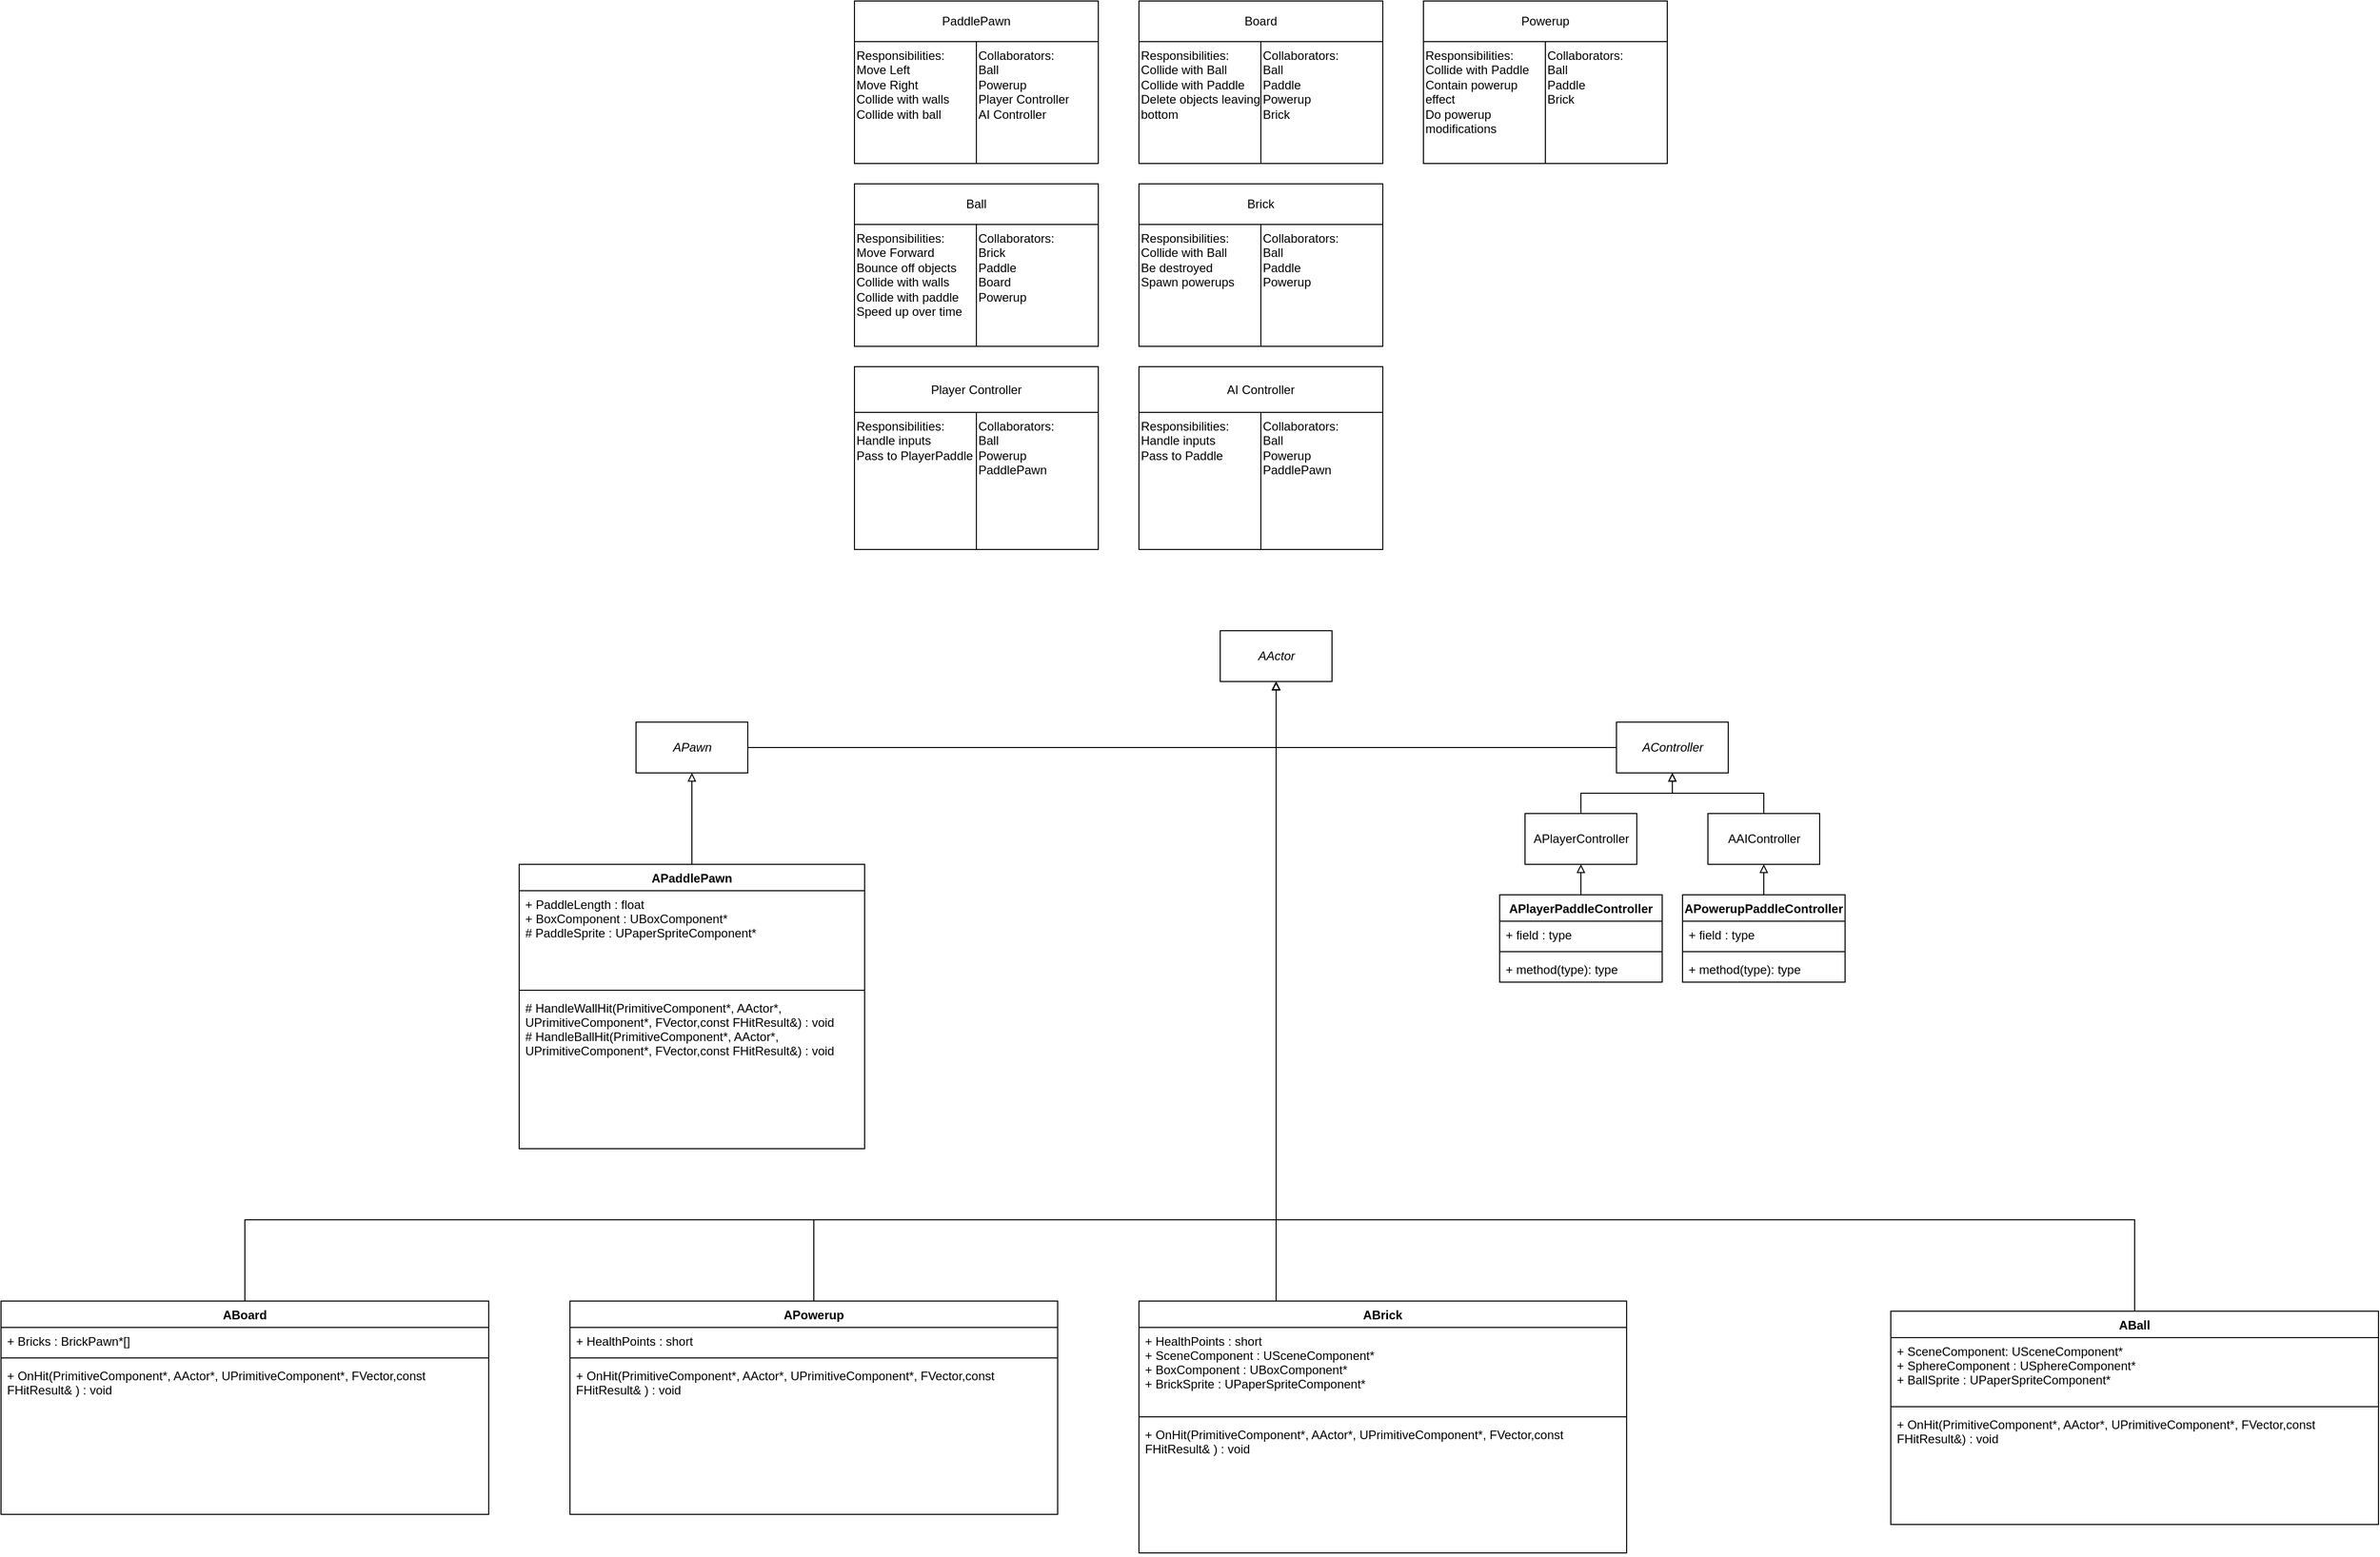 <mxfile version="20.5.1" type="device"><diagram id="Ho-B-RkuxmMPtl5zC5Pr" name="Page-1"><mxGraphModel dx="1890" dy="1515" grid="1" gridSize="10" guides="1" tooltips="1" connect="1" arrows="1" fold="1" page="1" pageScale="1" pageWidth="850" pageHeight="1100" math="0" shadow="0"><root><mxCell id="0"/><mxCell id="1" parent="0"/><mxCell id="bUyKYIeR4zsb5nGHVlZy-1" value="" style="shape=table;startSize=0;container=1;collapsible=0;childLayout=tableLayout;" parent="1" vertex="1"><mxGeometry x="40" y="40" width="240" height="160" as="geometry"/></mxCell><mxCell id="bUyKYIeR4zsb5nGHVlZy-2" value="" style="shape=tableRow;horizontal=0;startSize=0;swimlaneHead=0;swimlaneBody=0;top=0;left=0;bottom=0;right=0;collapsible=0;dropTarget=0;fillColor=none;points=[[0,0.5],[1,0.5]];portConstraint=eastwest;" parent="bUyKYIeR4zsb5nGHVlZy-1" vertex="1"><mxGeometry width="240" height="40" as="geometry"/></mxCell><mxCell id="bUyKYIeR4zsb5nGHVlZy-3" value="PaddlePawn" style="shape=partialRectangle;html=1;whiteSpace=wrap;connectable=0;overflow=hidden;fillColor=none;top=0;left=0;bottom=0;right=0;pointerEvents=1;rowspan=1;colspan=2;" parent="bUyKYIeR4zsb5nGHVlZy-2" vertex="1"><mxGeometry width="240" height="40" as="geometry"><mxRectangle width="120" height="40" as="alternateBounds"/></mxGeometry></mxCell><mxCell id="bUyKYIeR4zsb5nGHVlZy-4" value="" style="shape=partialRectangle;html=1;whiteSpace=wrap;connectable=0;overflow=hidden;fillColor=none;top=0;left=0;bottom=0;right=0;pointerEvents=1;" parent="bUyKYIeR4zsb5nGHVlZy-2" vertex="1" visible="0"><mxGeometry x="120" width="120" height="40" as="geometry"><mxRectangle width="120" height="40" as="alternateBounds"/></mxGeometry></mxCell><mxCell id="bUyKYIeR4zsb5nGHVlZy-5" value="" style="shape=tableRow;horizontal=0;startSize=0;swimlaneHead=0;swimlaneBody=0;top=0;left=0;bottom=0;right=0;collapsible=0;dropTarget=0;fillColor=none;points=[[0,0.5],[1,0.5]];portConstraint=eastwest;" parent="bUyKYIeR4zsb5nGHVlZy-1" vertex="1"><mxGeometry y="40" width="240" height="120" as="geometry"/></mxCell><mxCell id="bUyKYIeR4zsb5nGHVlZy-6" value="Responsibilities:&lt;br&gt;Move Left&lt;br&gt;Move Right&lt;br&gt;Collide with walls&lt;br&gt;Collide with ball" style="shape=partialRectangle;html=1;whiteSpace=wrap;connectable=0;overflow=hidden;fillColor=none;top=0;left=0;bottom=0;right=0;pointerEvents=1;align=left;verticalAlign=top;" parent="bUyKYIeR4zsb5nGHVlZy-5" vertex="1"><mxGeometry width="120" height="120" as="geometry"><mxRectangle width="120" height="120" as="alternateBounds"/></mxGeometry></mxCell><mxCell id="bUyKYIeR4zsb5nGHVlZy-7" value="Collaborators:&lt;br&gt;Ball&lt;br&gt;Powerup&lt;br&gt;Player Controller&lt;br&gt;AI Controller" style="shape=partialRectangle;html=1;whiteSpace=wrap;connectable=0;overflow=hidden;fillColor=none;top=0;left=0;bottom=0;right=0;pointerEvents=1;align=left;verticalAlign=top;" parent="bUyKYIeR4zsb5nGHVlZy-5" vertex="1"><mxGeometry x="120" width="120" height="120" as="geometry"><mxRectangle width="120" height="120" as="alternateBounds"/></mxGeometry></mxCell><mxCell id="bUyKYIeR4zsb5nGHVlZy-8" value="" style="shape=table;startSize=0;container=1;collapsible=0;childLayout=tableLayout;" parent="1" vertex="1"><mxGeometry x="320" y="40" width="240" height="160" as="geometry"/></mxCell><mxCell id="bUyKYIeR4zsb5nGHVlZy-9" value="" style="shape=tableRow;horizontal=0;startSize=0;swimlaneHead=0;swimlaneBody=0;top=0;left=0;bottom=0;right=0;collapsible=0;dropTarget=0;fillColor=none;points=[[0,0.5],[1,0.5]];portConstraint=eastwest;" parent="bUyKYIeR4zsb5nGHVlZy-8" vertex="1"><mxGeometry width="240" height="40" as="geometry"/></mxCell><mxCell id="bUyKYIeR4zsb5nGHVlZy-10" value="Board" style="shape=partialRectangle;html=1;whiteSpace=wrap;connectable=0;overflow=hidden;fillColor=none;top=0;left=0;bottom=0;right=0;pointerEvents=1;rowspan=1;colspan=2;" parent="bUyKYIeR4zsb5nGHVlZy-9" vertex="1"><mxGeometry width="240" height="40" as="geometry"><mxRectangle width="120" height="40" as="alternateBounds"/></mxGeometry></mxCell><mxCell id="bUyKYIeR4zsb5nGHVlZy-11" value="" style="shape=partialRectangle;html=1;whiteSpace=wrap;connectable=0;overflow=hidden;fillColor=none;top=0;left=0;bottom=0;right=0;pointerEvents=1;" parent="bUyKYIeR4zsb5nGHVlZy-9" vertex="1" visible="0"><mxGeometry x="120" width="120" height="40" as="geometry"><mxRectangle width="120" height="40" as="alternateBounds"/></mxGeometry></mxCell><mxCell id="bUyKYIeR4zsb5nGHVlZy-12" value="" style="shape=tableRow;horizontal=0;startSize=0;swimlaneHead=0;swimlaneBody=0;top=0;left=0;bottom=0;right=0;collapsible=0;dropTarget=0;fillColor=none;points=[[0,0.5],[1,0.5]];portConstraint=eastwest;" parent="bUyKYIeR4zsb5nGHVlZy-8" vertex="1"><mxGeometry y="40" width="240" height="120" as="geometry"/></mxCell><mxCell id="bUyKYIeR4zsb5nGHVlZy-13" value="Responsibilities:&lt;br&gt;Collide with Ball&lt;br&gt;Collide with Paddle&lt;br&gt;Delete objects leaving bottom" style="shape=partialRectangle;html=1;whiteSpace=wrap;connectable=0;overflow=hidden;fillColor=none;top=0;left=0;bottom=0;right=0;pointerEvents=1;align=left;verticalAlign=top;" parent="bUyKYIeR4zsb5nGHVlZy-12" vertex="1"><mxGeometry width="120" height="120" as="geometry"><mxRectangle width="120" height="120" as="alternateBounds"/></mxGeometry></mxCell><mxCell id="bUyKYIeR4zsb5nGHVlZy-14" value="Collaborators:&lt;br&gt;Ball&lt;br&gt;Paddle&lt;br&gt;Powerup&lt;br&gt;Brick" style="shape=partialRectangle;html=1;whiteSpace=wrap;connectable=0;overflow=hidden;fillColor=none;top=0;left=0;bottom=0;right=0;pointerEvents=1;align=left;verticalAlign=top;" parent="bUyKYIeR4zsb5nGHVlZy-12" vertex="1"><mxGeometry x="120" width="120" height="120" as="geometry"><mxRectangle width="120" height="120" as="alternateBounds"/></mxGeometry></mxCell><mxCell id="bUyKYIeR4zsb5nGHVlZy-15" value="" style="shape=table;startSize=0;container=1;collapsible=0;childLayout=tableLayout;" parent="1" vertex="1"><mxGeometry x="40" y="220" width="240" height="160" as="geometry"/></mxCell><mxCell id="bUyKYIeR4zsb5nGHVlZy-16" value="" style="shape=tableRow;horizontal=0;startSize=0;swimlaneHead=0;swimlaneBody=0;top=0;left=0;bottom=0;right=0;collapsible=0;dropTarget=0;fillColor=none;points=[[0,0.5],[1,0.5]];portConstraint=eastwest;" parent="bUyKYIeR4zsb5nGHVlZy-15" vertex="1"><mxGeometry width="240" height="40" as="geometry"/></mxCell><mxCell id="bUyKYIeR4zsb5nGHVlZy-17" value="Ball" style="shape=partialRectangle;html=1;whiteSpace=wrap;connectable=0;overflow=hidden;fillColor=none;top=0;left=0;bottom=0;right=0;pointerEvents=1;rowspan=1;colspan=2;" parent="bUyKYIeR4zsb5nGHVlZy-16" vertex="1"><mxGeometry width="240" height="40" as="geometry"><mxRectangle width="120" height="40" as="alternateBounds"/></mxGeometry></mxCell><mxCell id="bUyKYIeR4zsb5nGHVlZy-18" value="" style="shape=partialRectangle;html=1;whiteSpace=wrap;connectable=0;overflow=hidden;fillColor=none;top=0;left=0;bottom=0;right=0;pointerEvents=1;" parent="bUyKYIeR4zsb5nGHVlZy-16" vertex="1" visible="0"><mxGeometry x="120" width="120" height="40" as="geometry"><mxRectangle width="120" height="40" as="alternateBounds"/></mxGeometry></mxCell><mxCell id="bUyKYIeR4zsb5nGHVlZy-19" value="" style="shape=tableRow;horizontal=0;startSize=0;swimlaneHead=0;swimlaneBody=0;top=0;left=0;bottom=0;right=0;collapsible=0;dropTarget=0;fillColor=none;points=[[0,0.5],[1,0.5]];portConstraint=eastwest;" parent="bUyKYIeR4zsb5nGHVlZy-15" vertex="1"><mxGeometry y="40" width="240" height="120" as="geometry"/></mxCell><mxCell id="bUyKYIeR4zsb5nGHVlZy-20" value="Responsibilities:&lt;br&gt;Move Forward&lt;br&gt;Bounce off objects&lt;br&gt;Collide with walls&lt;br&gt;Collide with paddle&lt;br&gt;Speed up over time" style="shape=partialRectangle;html=1;whiteSpace=wrap;connectable=0;overflow=hidden;fillColor=none;top=0;left=0;bottom=0;right=0;pointerEvents=1;align=left;verticalAlign=top;" parent="bUyKYIeR4zsb5nGHVlZy-19" vertex="1"><mxGeometry width="120" height="120" as="geometry"><mxRectangle width="120" height="120" as="alternateBounds"/></mxGeometry></mxCell><mxCell id="bUyKYIeR4zsb5nGHVlZy-21" value="Collaborators:&lt;br&gt;Brick&lt;br&gt;Paddle&lt;br&gt;Board&lt;br&gt;Powerup" style="shape=partialRectangle;html=1;whiteSpace=wrap;connectable=0;overflow=hidden;fillColor=none;top=0;left=0;bottom=0;right=0;pointerEvents=1;align=left;verticalAlign=top;" parent="bUyKYIeR4zsb5nGHVlZy-19" vertex="1"><mxGeometry x="120" width="120" height="120" as="geometry"><mxRectangle width="120" height="120" as="alternateBounds"/></mxGeometry></mxCell><mxCell id="bUyKYIeR4zsb5nGHVlZy-22" value="" style="shape=table;startSize=0;container=1;collapsible=0;childLayout=tableLayout;" parent="1" vertex="1"><mxGeometry x="320" y="220" width="240" height="160" as="geometry"/></mxCell><mxCell id="bUyKYIeR4zsb5nGHVlZy-23" value="" style="shape=tableRow;horizontal=0;startSize=0;swimlaneHead=0;swimlaneBody=0;top=0;left=0;bottom=0;right=0;collapsible=0;dropTarget=0;fillColor=none;points=[[0,0.5],[1,0.5]];portConstraint=eastwest;" parent="bUyKYIeR4zsb5nGHVlZy-22" vertex="1"><mxGeometry width="240" height="40" as="geometry"/></mxCell><mxCell id="bUyKYIeR4zsb5nGHVlZy-24" value="Brick" style="shape=partialRectangle;html=1;whiteSpace=wrap;connectable=0;overflow=hidden;fillColor=none;top=0;left=0;bottom=0;right=0;pointerEvents=1;rowspan=1;colspan=2;" parent="bUyKYIeR4zsb5nGHVlZy-23" vertex="1"><mxGeometry width="240" height="40" as="geometry"><mxRectangle width="120" height="40" as="alternateBounds"/></mxGeometry></mxCell><mxCell id="bUyKYIeR4zsb5nGHVlZy-25" value="" style="shape=partialRectangle;html=1;whiteSpace=wrap;connectable=0;overflow=hidden;fillColor=none;top=0;left=0;bottom=0;right=0;pointerEvents=1;" parent="bUyKYIeR4zsb5nGHVlZy-23" vertex="1" visible="0"><mxGeometry x="120" width="120" height="40" as="geometry"><mxRectangle width="120" height="40" as="alternateBounds"/></mxGeometry></mxCell><mxCell id="bUyKYIeR4zsb5nGHVlZy-26" value="" style="shape=tableRow;horizontal=0;startSize=0;swimlaneHead=0;swimlaneBody=0;top=0;left=0;bottom=0;right=0;collapsible=0;dropTarget=0;fillColor=none;points=[[0,0.5],[1,0.5]];portConstraint=eastwest;" parent="bUyKYIeR4zsb5nGHVlZy-22" vertex="1"><mxGeometry y="40" width="240" height="120" as="geometry"/></mxCell><mxCell id="bUyKYIeR4zsb5nGHVlZy-27" value="Responsibilities:&lt;br&gt;Collide with Ball&lt;br&gt;Be destroyed&lt;br&gt;Spawn powerups" style="shape=partialRectangle;html=1;whiteSpace=wrap;connectable=0;overflow=hidden;fillColor=none;top=0;left=0;bottom=0;right=0;pointerEvents=1;align=left;verticalAlign=top;" parent="bUyKYIeR4zsb5nGHVlZy-26" vertex="1"><mxGeometry width="120" height="120" as="geometry"><mxRectangle width="120" height="120" as="alternateBounds"/></mxGeometry></mxCell><mxCell id="bUyKYIeR4zsb5nGHVlZy-28" value="Collaborators:&lt;br&gt;Ball&lt;br&gt;Paddle&lt;br&gt;Powerup" style="shape=partialRectangle;html=1;whiteSpace=wrap;connectable=0;overflow=hidden;fillColor=none;top=0;left=0;bottom=0;right=0;pointerEvents=1;align=left;verticalAlign=top;" parent="bUyKYIeR4zsb5nGHVlZy-26" vertex="1"><mxGeometry x="120" width="120" height="120" as="geometry"><mxRectangle width="120" height="120" as="alternateBounds"/></mxGeometry></mxCell><mxCell id="bUyKYIeR4zsb5nGHVlZy-29" value="" style="shape=table;startSize=0;container=1;collapsible=0;childLayout=tableLayout;" parent="1" vertex="1"><mxGeometry x="600" y="40" width="240" height="160" as="geometry"/></mxCell><mxCell id="bUyKYIeR4zsb5nGHVlZy-30" value="" style="shape=tableRow;horizontal=0;startSize=0;swimlaneHead=0;swimlaneBody=0;top=0;left=0;bottom=0;right=0;collapsible=0;dropTarget=0;fillColor=none;points=[[0,0.5],[1,0.5]];portConstraint=eastwest;" parent="bUyKYIeR4zsb5nGHVlZy-29" vertex="1"><mxGeometry width="240" height="40" as="geometry"/></mxCell><mxCell id="bUyKYIeR4zsb5nGHVlZy-31" value="Powerup" style="shape=partialRectangle;html=1;whiteSpace=wrap;connectable=0;overflow=hidden;fillColor=none;top=0;left=0;bottom=0;right=0;pointerEvents=1;rowspan=1;colspan=2;" parent="bUyKYIeR4zsb5nGHVlZy-30" vertex="1"><mxGeometry width="240" height="40" as="geometry"><mxRectangle width="120" height="40" as="alternateBounds"/></mxGeometry></mxCell><mxCell id="bUyKYIeR4zsb5nGHVlZy-32" value="" style="shape=partialRectangle;html=1;whiteSpace=wrap;connectable=0;overflow=hidden;fillColor=none;top=0;left=0;bottom=0;right=0;pointerEvents=1;" parent="bUyKYIeR4zsb5nGHVlZy-30" vertex="1" visible="0"><mxGeometry x="120" width="120" height="40" as="geometry"><mxRectangle width="120" height="40" as="alternateBounds"/></mxGeometry></mxCell><mxCell id="bUyKYIeR4zsb5nGHVlZy-33" value="" style="shape=tableRow;horizontal=0;startSize=0;swimlaneHead=0;swimlaneBody=0;top=0;left=0;bottom=0;right=0;collapsible=0;dropTarget=0;fillColor=none;points=[[0,0.5],[1,0.5]];portConstraint=eastwest;" parent="bUyKYIeR4zsb5nGHVlZy-29" vertex="1"><mxGeometry y="40" width="240" height="120" as="geometry"/></mxCell><mxCell id="bUyKYIeR4zsb5nGHVlZy-34" value="Responsibilities:&lt;br&gt;Collide with Paddle&lt;br&gt;Contain powerup effect&lt;br&gt;Do powerup modifications" style="shape=partialRectangle;html=1;whiteSpace=wrap;connectable=0;overflow=hidden;fillColor=none;top=0;left=0;bottom=0;right=0;pointerEvents=1;align=left;verticalAlign=top;" parent="bUyKYIeR4zsb5nGHVlZy-33" vertex="1"><mxGeometry width="120" height="120" as="geometry"><mxRectangle width="120" height="120" as="alternateBounds"/></mxGeometry></mxCell><mxCell id="bUyKYIeR4zsb5nGHVlZy-35" value="Collaborators:&lt;br&gt;Ball&lt;br&gt;Paddle&lt;br&gt;Brick" style="shape=partialRectangle;html=1;whiteSpace=wrap;connectable=0;overflow=hidden;fillColor=none;top=0;left=0;bottom=0;right=0;pointerEvents=1;align=left;verticalAlign=top;" parent="bUyKYIeR4zsb5nGHVlZy-33" vertex="1"><mxGeometry x="120" width="120" height="120" as="geometry"><mxRectangle width="120" height="120" as="alternateBounds"/></mxGeometry></mxCell><mxCell id="-lI7ovpHppfsJtkFs-yP-1" value="" style="shape=table;startSize=0;container=1;collapsible=0;childLayout=tableLayout;" parent="1" vertex="1"><mxGeometry x="40" y="400" width="240" height="180" as="geometry"/></mxCell><mxCell id="-lI7ovpHppfsJtkFs-yP-2" value="" style="shape=tableRow;horizontal=0;startSize=0;swimlaneHead=0;swimlaneBody=0;top=0;left=0;bottom=0;right=0;collapsible=0;dropTarget=0;fillColor=none;points=[[0,0.5],[1,0.5]];portConstraint=eastwest;" parent="-lI7ovpHppfsJtkFs-yP-1" vertex="1"><mxGeometry width="240" height="45" as="geometry"/></mxCell><mxCell id="-lI7ovpHppfsJtkFs-yP-3" value="Player Controller" style="shape=partialRectangle;html=1;whiteSpace=wrap;connectable=0;overflow=hidden;fillColor=none;top=0;left=0;bottom=0;right=0;pointerEvents=1;rowspan=1;colspan=2;" parent="-lI7ovpHppfsJtkFs-yP-2" vertex="1"><mxGeometry width="240" height="45" as="geometry"><mxRectangle width="120" height="45" as="alternateBounds"/></mxGeometry></mxCell><mxCell id="-lI7ovpHppfsJtkFs-yP-4" value="" style="shape=partialRectangle;html=1;whiteSpace=wrap;connectable=0;overflow=hidden;fillColor=none;top=0;left=0;bottom=0;right=0;pointerEvents=1;" parent="-lI7ovpHppfsJtkFs-yP-2" vertex="1" visible="0"><mxGeometry x="120" width="120" height="45" as="geometry"><mxRectangle width="120" height="45" as="alternateBounds"/></mxGeometry></mxCell><mxCell id="-lI7ovpHppfsJtkFs-yP-5" value="" style="shape=tableRow;horizontal=0;startSize=0;swimlaneHead=0;swimlaneBody=0;top=0;left=0;bottom=0;right=0;collapsible=0;dropTarget=0;fillColor=none;points=[[0,0.5],[1,0.5]];portConstraint=eastwest;" parent="-lI7ovpHppfsJtkFs-yP-1" vertex="1"><mxGeometry y="45" width="240" height="135" as="geometry"/></mxCell><mxCell id="-lI7ovpHppfsJtkFs-yP-6" value="Responsibilities:&lt;br&gt;Handle inputs &lt;br&gt;Pass to PlayerPaddle&lt;br&gt;" style="shape=partialRectangle;html=1;whiteSpace=wrap;connectable=0;overflow=hidden;fillColor=none;top=0;left=0;bottom=0;right=0;pointerEvents=1;align=left;verticalAlign=top;" parent="-lI7ovpHppfsJtkFs-yP-5" vertex="1"><mxGeometry width="120" height="135" as="geometry"><mxRectangle width="120" height="135" as="alternateBounds"/></mxGeometry></mxCell><mxCell id="-lI7ovpHppfsJtkFs-yP-7" value="Collaborators:&lt;br&gt;Ball&lt;br&gt;Powerup&lt;br&gt;PaddlePawn" style="shape=partialRectangle;html=1;whiteSpace=wrap;connectable=0;overflow=hidden;fillColor=none;top=0;left=0;bottom=0;right=0;pointerEvents=1;align=left;verticalAlign=top;" parent="-lI7ovpHppfsJtkFs-yP-5" vertex="1"><mxGeometry x="120" width="120" height="135" as="geometry"><mxRectangle width="120" height="135" as="alternateBounds"/></mxGeometry></mxCell><mxCell id="-lI7ovpHppfsJtkFs-yP-22" style="edgeStyle=orthogonalEdgeStyle;rounded=0;orthogonalLoop=1;jettySize=auto;html=1;endArrow=block;endFill=0;" parent="1" source="-lI7ovpHppfsJtkFs-yP-8" target="-lI7ovpHppfsJtkFs-yP-19" edge="1"><mxGeometry relative="1" as="geometry"/></mxCell><mxCell id="-lI7ovpHppfsJtkFs-yP-8" value="APaddlePawn" style="swimlane;fontStyle=1;align=center;verticalAlign=top;childLayout=stackLayout;horizontal=1;startSize=26;horizontalStack=0;resizeParent=1;resizeParentMax=0;resizeLast=0;collapsible=1;marginBottom=0;" parent="1" vertex="1"><mxGeometry x="-290" y="890" width="340" height="280" as="geometry"/></mxCell><mxCell id="-lI7ovpHppfsJtkFs-yP-9" value="+ PaddleLength : float&#10;+ BoxComponent : UBoxComponent*&#10;# PaddleSprite : UPaperSpriteComponent*" style="text;strokeColor=none;fillColor=none;align=left;verticalAlign=top;spacingLeft=4;spacingRight=4;overflow=hidden;rotatable=0;points=[[0,0.5],[1,0.5]];portConstraint=eastwest;" parent="-lI7ovpHppfsJtkFs-yP-8" vertex="1"><mxGeometry y="26" width="340" height="94" as="geometry"/></mxCell><mxCell id="-lI7ovpHppfsJtkFs-yP-10" value="" style="line;strokeWidth=1;fillColor=none;align=left;verticalAlign=middle;spacingTop=-1;spacingLeft=3;spacingRight=3;rotatable=0;labelPosition=right;points=[];portConstraint=eastwest;strokeColor=inherit;" parent="-lI7ovpHppfsJtkFs-yP-8" vertex="1"><mxGeometry y="120" width="340" height="8" as="geometry"/></mxCell><mxCell id="-lI7ovpHppfsJtkFs-yP-11" value="# HandleWallHit(PrimitiveComponent*, AActor*,&#10;UPrimitiveComponent*, FVector,const FHitResult&amp;) : void&#10;# HandleBallHit(PrimitiveComponent*, AActor*,&#10;UPrimitiveComponent*, FVector,const FHitResult&amp;) : void&#10;" style="text;strokeColor=none;fillColor=none;align=left;verticalAlign=top;spacingLeft=4;spacingRight=4;overflow=hidden;rotatable=0;points=[[0,0.5],[1,0.5]];portConstraint=eastwest;rounded=0;" parent="-lI7ovpHppfsJtkFs-yP-8" vertex="1"><mxGeometry y="128" width="340" height="152" as="geometry"/></mxCell><mxCell id="-lI7ovpHppfsJtkFs-yP-12" value="" style="shape=table;startSize=0;container=1;collapsible=0;childLayout=tableLayout;" parent="1" vertex="1"><mxGeometry x="320" y="400" width="240" height="180" as="geometry"/></mxCell><mxCell id="-lI7ovpHppfsJtkFs-yP-13" value="" style="shape=tableRow;horizontal=0;startSize=0;swimlaneHead=0;swimlaneBody=0;top=0;left=0;bottom=0;right=0;collapsible=0;dropTarget=0;fillColor=none;points=[[0,0.5],[1,0.5]];portConstraint=eastwest;" parent="-lI7ovpHppfsJtkFs-yP-12" vertex="1"><mxGeometry width="240" height="45" as="geometry"/></mxCell><mxCell id="-lI7ovpHppfsJtkFs-yP-14" value="AI Controller" style="shape=partialRectangle;html=1;whiteSpace=wrap;connectable=0;overflow=hidden;fillColor=none;top=0;left=0;bottom=0;right=0;pointerEvents=1;rowspan=1;colspan=2;" parent="-lI7ovpHppfsJtkFs-yP-13" vertex="1"><mxGeometry width="240" height="45" as="geometry"><mxRectangle width="120" height="45" as="alternateBounds"/></mxGeometry></mxCell><mxCell id="-lI7ovpHppfsJtkFs-yP-15" value="" style="shape=partialRectangle;html=1;whiteSpace=wrap;connectable=0;overflow=hidden;fillColor=none;top=0;left=0;bottom=0;right=0;pointerEvents=1;" parent="-lI7ovpHppfsJtkFs-yP-13" vertex="1" visible="0"><mxGeometry x="120" width="120" height="45" as="geometry"><mxRectangle width="120" height="45" as="alternateBounds"/></mxGeometry></mxCell><mxCell id="-lI7ovpHppfsJtkFs-yP-16" value="" style="shape=tableRow;horizontal=0;startSize=0;swimlaneHead=0;swimlaneBody=0;top=0;left=0;bottom=0;right=0;collapsible=0;dropTarget=0;fillColor=none;points=[[0,0.5],[1,0.5]];portConstraint=eastwest;" parent="-lI7ovpHppfsJtkFs-yP-12" vertex="1"><mxGeometry y="45" width="240" height="135" as="geometry"/></mxCell><mxCell id="-lI7ovpHppfsJtkFs-yP-17" value="Responsibilities:&lt;br&gt;Handle inputs &lt;br&gt;Pass to Paddle" style="shape=partialRectangle;html=1;whiteSpace=wrap;connectable=0;overflow=hidden;fillColor=none;top=0;left=0;bottom=0;right=0;pointerEvents=1;align=left;verticalAlign=top;" parent="-lI7ovpHppfsJtkFs-yP-16" vertex="1"><mxGeometry width="120" height="135" as="geometry"><mxRectangle width="120" height="135" as="alternateBounds"/></mxGeometry></mxCell><mxCell id="-lI7ovpHppfsJtkFs-yP-18" value="Collaborators:&lt;br&gt;Ball&lt;br&gt;Powerup&lt;br&gt;PaddlePawn" style="shape=partialRectangle;html=1;whiteSpace=wrap;connectable=0;overflow=hidden;fillColor=none;top=0;left=0;bottom=0;right=0;pointerEvents=1;align=left;verticalAlign=top;" parent="-lI7ovpHppfsJtkFs-yP-16" vertex="1"><mxGeometry x="120" width="120" height="135" as="geometry"><mxRectangle width="120" height="135" as="alternateBounds"/></mxGeometry></mxCell><mxCell id="-lI7ovpHppfsJtkFs-yP-21" style="edgeStyle=orthogonalEdgeStyle;rounded=0;orthogonalLoop=1;jettySize=auto;html=1;endArrow=block;endFill=0;" parent="1" source="-lI7ovpHppfsJtkFs-yP-19" target="-lI7ovpHppfsJtkFs-yP-20" edge="1"><mxGeometry relative="1" as="geometry"/></mxCell><mxCell id="-lI7ovpHppfsJtkFs-yP-19" value="&lt;i&gt;APawn&lt;/i&gt;" style="html=1;" parent="1" vertex="1"><mxGeometry x="-175" y="750" width="110" height="50" as="geometry"/></mxCell><mxCell id="-lI7ovpHppfsJtkFs-yP-20" value="&lt;i&gt;AActor&lt;/i&gt;" style="html=1;" parent="1" vertex="1"><mxGeometry x="400" y="660" width="110" height="50" as="geometry"/></mxCell><mxCell id="-lI7ovpHppfsJtkFs-yP-62" style="edgeStyle=orthogonalEdgeStyle;rounded=0;orthogonalLoop=1;jettySize=auto;html=1;endArrow=block;endFill=0;" parent="1" source="-lI7ovpHppfsJtkFs-yP-23" target="-lI7ovpHppfsJtkFs-yP-20" edge="1"><mxGeometry relative="1" as="geometry"><Array as="points"><mxPoint x="1300" y="1240"/><mxPoint x="455" y="1240"/></Array></mxGeometry></mxCell><mxCell id="-lI7ovpHppfsJtkFs-yP-23" value="ABall" style="swimlane;fontStyle=1;align=center;verticalAlign=top;childLayout=stackLayout;horizontal=1;startSize=26;horizontalStack=0;resizeParent=1;resizeParentMax=0;resizeLast=0;collapsible=1;marginBottom=0;" parent="1" vertex="1"><mxGeometry x="1060" y="1330" width="480" height="210" as="geometry"><mxRectangle x="650" y="1140" width="70" height="30" as="alternateBounds"/></mxGeometry></mxCell><mxCell id="-lI7ovpHppfsJtkFs-yP-24" value="+ SceneComponent: USceneComponent*&#10;+ SphereComponent : USphereComponent*&#10;+ BallSprite : UPaperSpriteComponent*&#10;" style="text;strokeColor=none;fillColor=none;align=left;verticalAlign=top;spacingLeft=4;spacingRight=4;overflow=hidden;rotatable=0;points=[[0,0.5],[1,0.5]];portConstraint=eastwest;" parent="-lI7ovpHppfsJtkFs-yP-23" vertex="1"><mxGeometry y="26" width="480" height="64" as="geometry"/></mxCell><mxCell id="-lI7ovpHppfsJtkFs-yP-25" value="" style="line;strokeWidth=1;fillColor=none;align=left;verticalAlign=middle;spacingTop=-1;spacingLeft=3;spacingRight=3;rotatable=0;labelPosition=right;points=[];portConstraint=eastwest;strokeColor=inherit;" parent="-lI7ovpHppfsJtkFs-yP-23" vertex="1"><mxGeometry y="90" width="480" height="8" as="geometry"/></mxCell><mxCell id="-lI7ovpHppfsJtkFs-yP-26" value="+ OnHit(PrimitiveComponent*, AActor*, UPrimitiveComponent*, FVector,const FHitResult&amp;) : void" style="text;strokeColor=none;fillColor=none;align=left;verticalAlign=top;spacingLeft=4;spacingRight=4;overflow=hidden;rotatable=0;points=[[0,0.5],[1,0.5]];portConstraint=eastwest;whiteSpace=wrap;" parent="-lI7ovpHppfsJtkFs-yP-23" vertex="1"><mxGeometry y="98" width="480" height="112" as="geometry"/></mxCell><mxCell id="-lI7ovpHppfsJtkFs-yP-31" style="edgeStyle=orthogonalEdgeStyle;rounded=0;orthogonalLoop=1;jettySize=auto;html=1;endArrow=block;endFill=0;" parent="1" source="-lI7ovpHppfsJtkFs-yP-27" target="-lI7ovpHppfsJtkFs-yP-20" edge="1"><mxGeometry relative="1" as="geometry"><Array as="points"><mxPoint x="-560" y="1240"/><mxPoint x="455" y="1240"/></Array></mxGeometry></mxCell><mxCell id="-lI7ovpHppfsJtkFs-yP-27" value="ABoard" style="swimlane;fontStyle=1;align=center;verticalAlign=top;childLayout=stackLayout;horizontal=1;startSize=26;horizontalStack=0;resizeParent=1;resizeParentMax=0;resizeLast=0;collapsible=1;marginBottom=0;" parent="1" vertex="1"><mxGeometry x="-800" y="1320" width="480" height="210" as="geometry"/></mxCell><mxCell id="-lI7ovpHppfsJtkFs-yP-28" value="+ Bricks : BrickPawn*[]" style="text;strokeColor=none;fillColor=none;align=left;verticalAlign=top;spacingLeft=4;spacingRight=4;overflow=hidden;rotatable=0;points=[[0,0.5],[1,0.5]];portConstraint=eastwest;" parent="-lI7ovpHppfsJtkFs-yP-27" vertex="1"><mxGeometry y="26" width="480" height="26" as="geometry"/></mxCell><mxCell id="-lI7ovpHppfsJtkFs-yP-29" value="" style="line;strokeWidth=1;fillColor=none;align=left;verticalAlign=middle;spacingTop=-1;spacingLeft=3;spacingRight=3;rotatable=0;labelPosition=right;points=[];portConstraint=eastwest;strokeColor=inherit;" parent="-lI7ovpHppfsJtkFs-yP-27" vertex="1"><mxGeometry y="52" width="480" height="8" as="geometry"/></mxCell><mxCell id="-lI7ovpHppfsJtkFs-yP-30" value="+ OnHit(PrimitiveComponent*, AActor*, UPrimitiveComponent*, FVector,const FHitResult&amp; ) : void" style="text;strokeColor=none;fillColor=none;align=left;verticalAlign=top;spacingLeft=4;spacingRight=4;overflow=hidden;rotatable=0;points=[[0,0.5],[1,0.5]];portConstraint=eastwest;whiteSpace=wrap;" parent="-lI7ovpHppfsJtkFs-yP-27" vertex="1"><mxGeometry y="60" width="480" height="150" as="geometry"/></mxCell><mxCell id="-lI7ovpHppfsJtkFs-yP-75" style="edgeStyle=orthogonalEdgeStyle;rounded=0;orthogonalLoop=1;jettySize=auto;html=1;endArrow=block;endFill=0;" parent="1" source="-lI7ovpHppfsJtkFs-yP-32" target="-lI7ovpHppfsJtkFs-yP-20" edge="1"><mxGeometry relative="1" as="geometry"><Array as="points"><mxPoint x="455" y="1120"/><mxPoint x="455" y="1120"/></Array></mxGeometry></mxCell><mxCell id="-lI7ovpHppfsJtkFs-yP-32" value="ABrick" style="swimlane;fontStyle=1;align=center;verticalAlign=top;childLayout=stackLayout;horizontal=1;startSize=26;horizontalStack=0;resizeParent=1;resizeParentMax=0;resizeLast=0;collapsible=1;marginBottom=0;" parent="1" vertex="1"><mxGeometry x="320" y="1320" width="480" height="248" as="geometry"/></mxCell><mxCell id="-lI7ovpHppfsJtkFs-yP-33" value="+ HealthPoints : short&#10;+ SceneComponent : USceneComponent*&#10;+ BoxComponent : UBoxComponent*&#10;+ BrickSprite : UPaperSpriteComponent*" style="text;strokeColor=none;fillColor=none;align=left;verticalAlign=top;spacingLeft=4;spacingRight=4;overflow=hidden;rotatable=0;points=[[0,0.5],[1,0.5]];portConstraint=eastwest;" parent="-lI7ovpHppfsJtkFs-yP-32" vertex="1"><mxGeometry y="26" width="480" height="84" as="geometry"/></mxCell><mxCell id="-lI7ovpHppfsJtkFs-yP-34" value="" style="line;strokeWidth=1;fillColor=none;align=left;verticalAlign=middle;spacingTop=-1;spacingLeft=3;spacingRight=3;rotatable=0;labelPosition=right;points=[];portConstraint=eastwest;strokeColor=inherit;" parent="-lI7ovpHppfsJtkFs-yP-32" vertex="1"><mxGeometry y="110" width="480" height="8" as="geometry"/></mxCell><mxCell id="-lI7ovpHppfsJtkFs-yP-35" value="+ OnHit(PrimitiveComponent*, AActor*, UPrimitiveComponent*, FVector,const FHitResult&amp; ) : void" style="text;strokeColor=none;fillColor=none;align=left;verticalAlign=top;spacingLeft=4;spacingRight=4;overflow=hidden;rotatable=0;points=[[0,0.5],[1,0.5]];portConstraint=eastwest;whiteSpace=wrap;" parent="-lI7ovpHppfsJtkFs-yP-32" vertex="1"><mxGeometry y="118" width="480" height="130" as="geometry"/></mxCell><mxCell id="-lI7ovpHppfsJtkFs-yP-61" style="edgeStyle=orthogonalEdgeStyle;rounded=0;orthogonalLoop=1;jettySize=auto;html=1;endArrow=block;endFill=0;" parent="1" source="-lI7ovpHppfsJtkFs-yP-38" target="-lI7ovpHppfsJtkFs-yP-20" edge="1"><mxGeometry relative="1" as="geometry"><Array as="points"><mxPoint y="1240"/><mxPoint x="455" y="1240"/></Array></mxGeometry></mxCell><mxCell id="-lI7ovpHppfsJtkFs-yP-38" value="APowerup" style="swimlane;fontStyle=1;align=center;verticalAlign=top;childLayout=stackLayout;horizontal=1;startSize=26;horizontalStack=0;resizeParent=1;resizeParentMax=0;resizeLast=0;collapsible=1;marginBottom=0;" parent="1" vertex="1"><mxGeometry x="-240" y="1320" width="480" height="210" as="geometry"/></mxCell><mxCell id="-lI7ovpHppfsJtkFs-yP-39" value="+ HealthPoints : short" style="text;strokeColor=none;fillColor=none;align=left;verticalAlign=top;spacingLeft=4;spacingRight=4;overflow=hidden;rotatable=0;points=[[0,0.5],[1,0.5]];portConstraint=eastwest;" parent="-lI7ovpHppfsJtkFs-yP-38" vertex="1"><mxGeometry y="26" width="480" height="26" as="geometry"/></mxCell><mxCell id="-lI7ovpHppfsJtkFs-yP-40" value="" style="line;strokeWidth=1;fillColor=none;align=left;verticalAlign=middle;spacingTop=-1;spacingLeft=3;spacingRight=3;rotatable=0;labelPosition=right;points=[];portConstraint=eastwest;strokeColor=inherit;" parent="-lI7ovpHppfsJtkFs-yP-38" vertex="1"><mxGeometry y="52" width="480" height="8" as="geometry"/></mxCell><mxCell id="-lI7ovpHppfsJtkFs-yP-41" value="+ OnHit(PrimitiveComponent*, AActor*, UPrimitiveComponent*, FVector,const FHitResult&amp; ) : void" style="text;strokeColor=none;fillColor=none;align=left;verticalAlign=top;spacingLeft=4;spacingRight=4;overflow=hidden;rotatable=0;points=[[0,0.5],[1,0.5]];portConstraint=eastwest;whiteSpace=wrap;" parent="-lI7ovpHppfsJtkFs-yP-38" vertex="1"><mxGeometry y="60" width="480" height="150" as="geometry"/></mxCell><mxCell id="-lI7ovpHppfsJtkFs-yP-44" style="edgeStyle=orthogonalEdgeStyle;rounded=0;orthogonalLoop=1;jettySize=auto;html=1;endArrow=block;endFill=0;" parent="1" source="-lI7ovpHppfsJtkFs-yP-43" target="-lI7ovpHppfsJtkFs-yP-20" edge="1"><mxGeometry relative="1" as="geometry"/></mxCell><mxCell id="-lI7ovpHppfsJtkFs-yP-43" value="&lt;i&gt;AController&lt;/i&gt;" style="html=1;" parent="1" vertex="1"><mxGeometry x="790" y="750" width="110" height="50" as="geometry"/></mxCell><mxCell id="-lI7ovpHppfsJtkFs-yP-46" style="edgeStyle=orthogonalEdgeStyle;rounded=0;orthogonalLoop=1;jettySize=auto;html=1;endArrow=block;endFill=0;" parent="1" source="-lI7ovpHppfsJtkFs-yP-45" target="-lI7ovpHppfsJtkFs-yP-43" edge="1"><mxGeometry relative="1" as="geometry"/></mxCell><mxCell id="-lI7ovpHppfsJtkFs-yP-45" value="APlayerController" style="html=1;" parent="1" vertex="1"><mxGeometry x="700" y="840" width="110" height="50" as="geometry"/></mxCell><mxCell id="-lI7ovpHppfsJtkFs-yP-48" style="edgeStyle=orthogonalEdgeStyle;rounded=0;orthogonalLoop=1;jettySize=auto;html=1;endArrow=block;endFill=0;" parent="1" source="-lI7ovpHppfsJtkFs-yP-47" target="-lI7ovpHppfsJtkFs-yP-43" edge="1"><mxGeometry relative="1" as="geometry"/></mxCell><mxCell id="-lI7ovpHppfsJtkFs-yP-47" value="AAIController" style="html=1;" parent="1" vertex="1"><mxGeometry x="880" y="840" width="110" height="50" as="geometry"/></mxCell><mxCell id="-lI7ovpHppfsJtkFs-yP-54" style="edgeStyle=orthogonalEdgeStyle;rounded=0;orthogonalLoop=1;jettySize=auto;html=1;endArrow=block;endFill=0;" parent="1" source="-lI7ovpHppfsJtkFs-yP-50" target="-lI7ovpHppfsJtkFs-yP-45" edge="1"><mxGeometry relative="1" as="geometry"/></mxCell><mxCell id="-lI7ovpHppfsJtkFs-yP-50" value="APlayerPaddleController" style="swimlane;fontStyle=1;align=center;verticalAlign=top;childLayout=stackLayout;horizontal=1;startSize=26;horizontalStack=0;resizeParent=1;resizeParentMax=0;resizeLast=0;collapsible=1;marginBottom=0;" parent="1" vertex="1"><mxGeometry x="675" y="920" width="160" height="86" as="geometry"/></mxCell><mxCell id="-lI7ovpHppfsJtkFs-yP-51" value="+ field : type" style="text;strokeColor=none;fillColor=none;align=left;verticalAlign=top;spacingLeft=4;spacingRight=4;overflow=hidden;rotatable=0;points=[[0,0.5],[1,0.5]];portConstraint=eastwest;" parent="-lI7ovpHppfsJtkFs-yP-50" vertex="1"><mxGeometry y="26" width="160" height="26" as="geometry"/></mxCell><mxCell id="-lI7ovpHppfsJtkFs-yP-52" value="" style="line;strokeWidth=1;fillColor=none;align=left;verticalAlign=middle;spacingTop=-1;spacingLeft=3;spacingRight=3;rotatable=0;labelPosition=right;points=[];portConstraint=eastwest;strokeColor=inherit;" parent="-lI7ovpHppfsJtkFs-yP-50" vertex="1"><mxGeometry y="52" width="160" height="8" as="geometry"/></mxCell><mxCell id="-lI7ovpHppfsJtkFs-yP-53" value="+ method(type): type" style="text;strokeColor=none;fillColor=none;align=left;verticalAlign=top;spacingLeft=4;spacingRight=4;overflow=hidden;rotatable=0;points=[[0,0.5],[1,0.5]];portConstraint=eastwest;" parent="-lI7ovpHppfsJtkFs-yP-50" vertex="1"><mxGeometry y="60" width="160" height="26" as="geometry"/></mxCell><mxCell id="-lI7ovpHppfsJtkFs-yP-59" style="edgeStyle=orthogonalEdgeStyle;rounded=0;orthogonalLoop=1;jettySize=auto;html=1;endArrow=block;endFill=0;" parent="1" source="-lI7ovpHppfsJtkFs-yP-55" target="-lI7ovpHppfsJtkFs-yP-47" edge="1"><mxGeometry relative="1" as="geometry"/></mxCell><mxCell id="-lI7ovpHppfsJtkFs-yP-55" value="APowerupPaddleController" style="swimlane;fontStyle=1;align=center;verticalAlign=top;childLayout=stackLayout;horizontal=1;startSize=26;horizontalStack=0;resizeParent=1;resizeParentMax=0;resizeLast=0;collapsible=1;marginBottom=0;" parent="1" vertex="1"><mxGeometry x="855" y="920" width="160" height="86" as="geometry"/></mxCell><mxCell id="-lI7ovpHppfsJtkFs-yP-56" value="+ field : type" style="text;strokeColor=none;fillColor=none;align=left;verticalAlign=top;spacingLeft=4;spacingRight=4;overflow=hidden;rotatable=0;points=[[0,0.5],[1,0.5]];portConstraint=eastwest;" parent="-lI7ovpHppfsJtkFs-yP-55" vertex="1"><mxGeometry y="26" width="160" height="26" as="geometry"/></mxCell><mxCell id="-lI7ovpHppfsJtkFs-yP-57" value="" style="line;strokeWidth=1;fillColor=none;align=left;verticalAlign=middle;spacingTop=-1;spacingLeft=3;spacingRight=3;rotatable=0;labelPosition=right;points=[];portConstraint=eastwest;strokeColor=inherit;" parent="-lI7ovpHppfsJtkFs-yP-55" vertex="1"><mxGeometry y="52" width="160" height="8" as="geometry"/></mxCell><mxCell id="-lI7ovpHppfsJtkFs-yP-58" value="+ method(type): type" style="text;strokeColor=none;fillColor=none;align=left;verticalAlign=top;spacingLeft=4;spacingRight=4;overflow=hidden;rotatable=0;points=[[0,0.5],[1,0.5]];portConstraint=eastwest;" parent="-lI7ovpHppfsJtkFs-yP-55" vertex="1"><mxGeometry y="60" width="160" height="26" as="geometry"/></mxCell></root></mxGraphModel></diagram></mxfile>